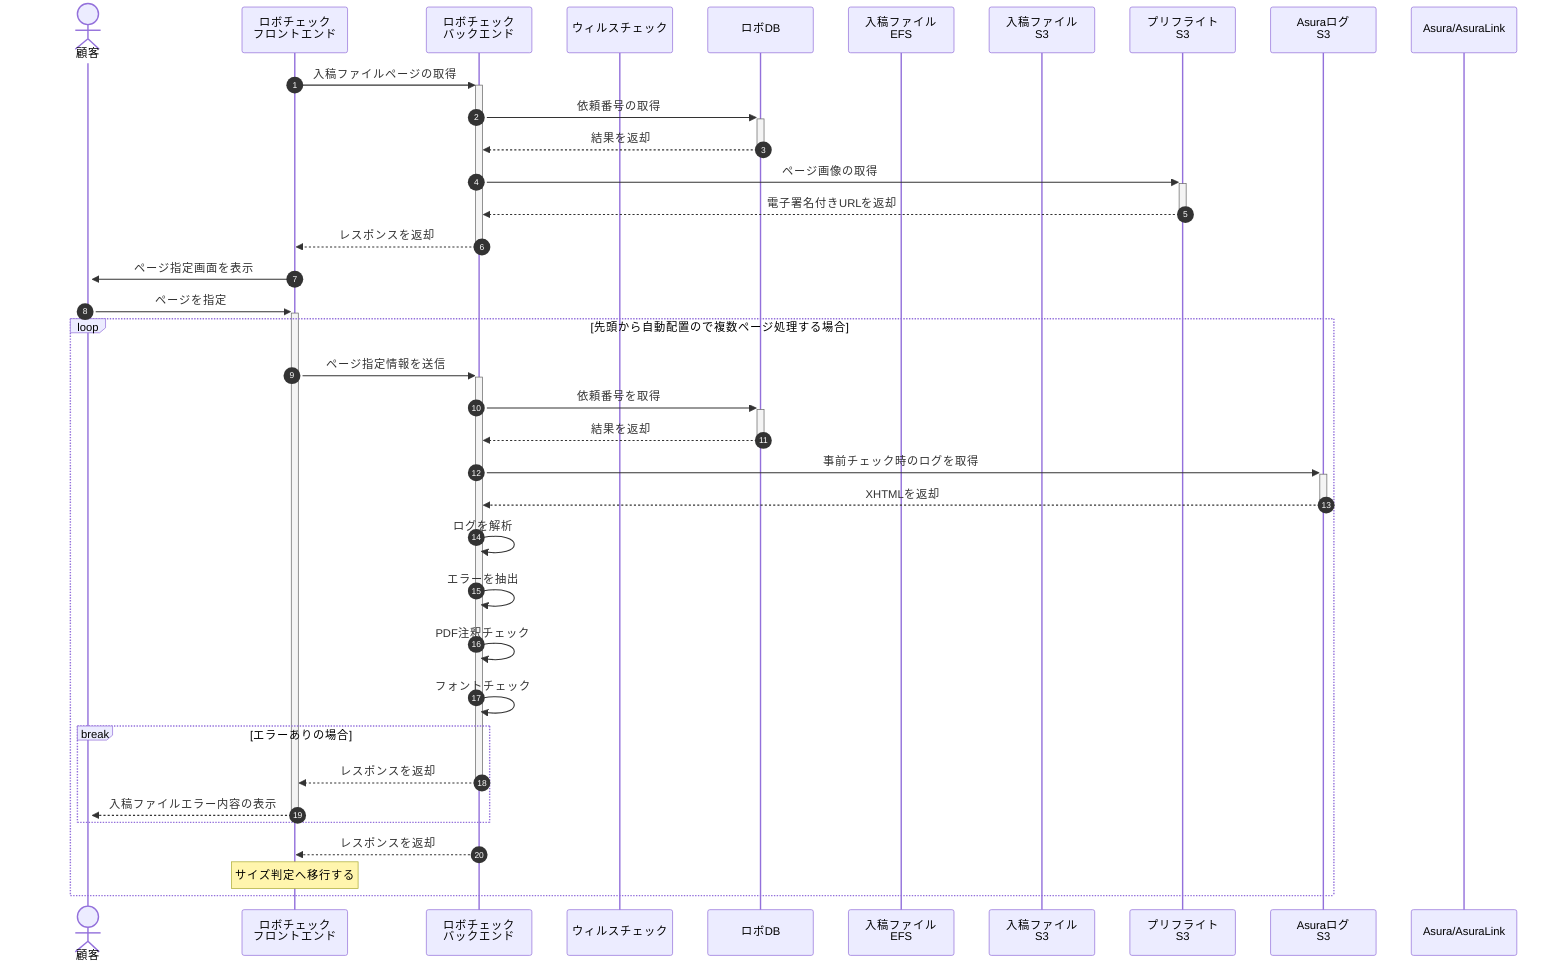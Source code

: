 sequenceDiagram
    autonumber
    actor customer as 顧客
    participant robocheck_fe as ロボチェック<br>フロントエンド
    participant robocheck_be as ロボチェック<br>バックエンド
    participant with_secure as ウィルスチェック
    participant robocheck_db as ロボDB
    participant nyuko_file_efs as 入稿ファイル<br>EFS
    participant nyuko_file_s3 as 入稿ファイル<br>S3
    participant prefright_s3 as プリフライト<br>S3
    participant asura_log_s3 as Asuraログ<br>S3
    participant asura_link as Asura/AsuraLink

    %% ページ指定
    robocheck_fe ->>+ robocheck_be: 入稿ファイルページの取得
    robocheck_be ->>+ robocheck_db: 依頼番号の取得
    robocheck_db -->>- robocheck_be: 結果を返却
    robocheck_be ->>+ prefright_s3: ページ画像の取得
    prefright_s3 -->>- robocheck_be: 電子署名付きURLを返却
    robocheck_be -->>- robocheck_fe: レスポンスを返却
    robocheck_fe ->>+ customer: ページ指定画面を表示
    customer ->>+ robocheck_fe: ページを指定
    loop 先頭から自動配置ので複数ページ処理する場合
        robocheck_fe ->>+ robocheck_be: ページ指定情報を送信
        robocheck_be ->>+ robocheck_db: 依頼番号を取得
        robocheck_db -->>- robocheck_be: 結果を返却
        robocheck_be ->>+ asura_log_s3: 事前チェック時のログを取得
        asura_log_s3 -->>- robocheck_be: XHTMLを返却
        robocheck_be ->> robocheck_be: ログを解析
        robocheck_be ->> robocheck_be: エラーを抽出
        robocheck_be ->> robocheck_be: PDF注釈チェック
        robocheck_be ->> robocheck_be: フォントチェック
        break エラーありの場合
            robocheck_be -->>- robocheck_fe: レスポンスを返却
            robocheck_fe -->>- customer: 入稿ファイルエラー内容の表示
        end
        robocheck_be -->> robocheck_fe: レスポンスを返却
        Note over robocheck_fe: サイズ判定へ移行する
    end
